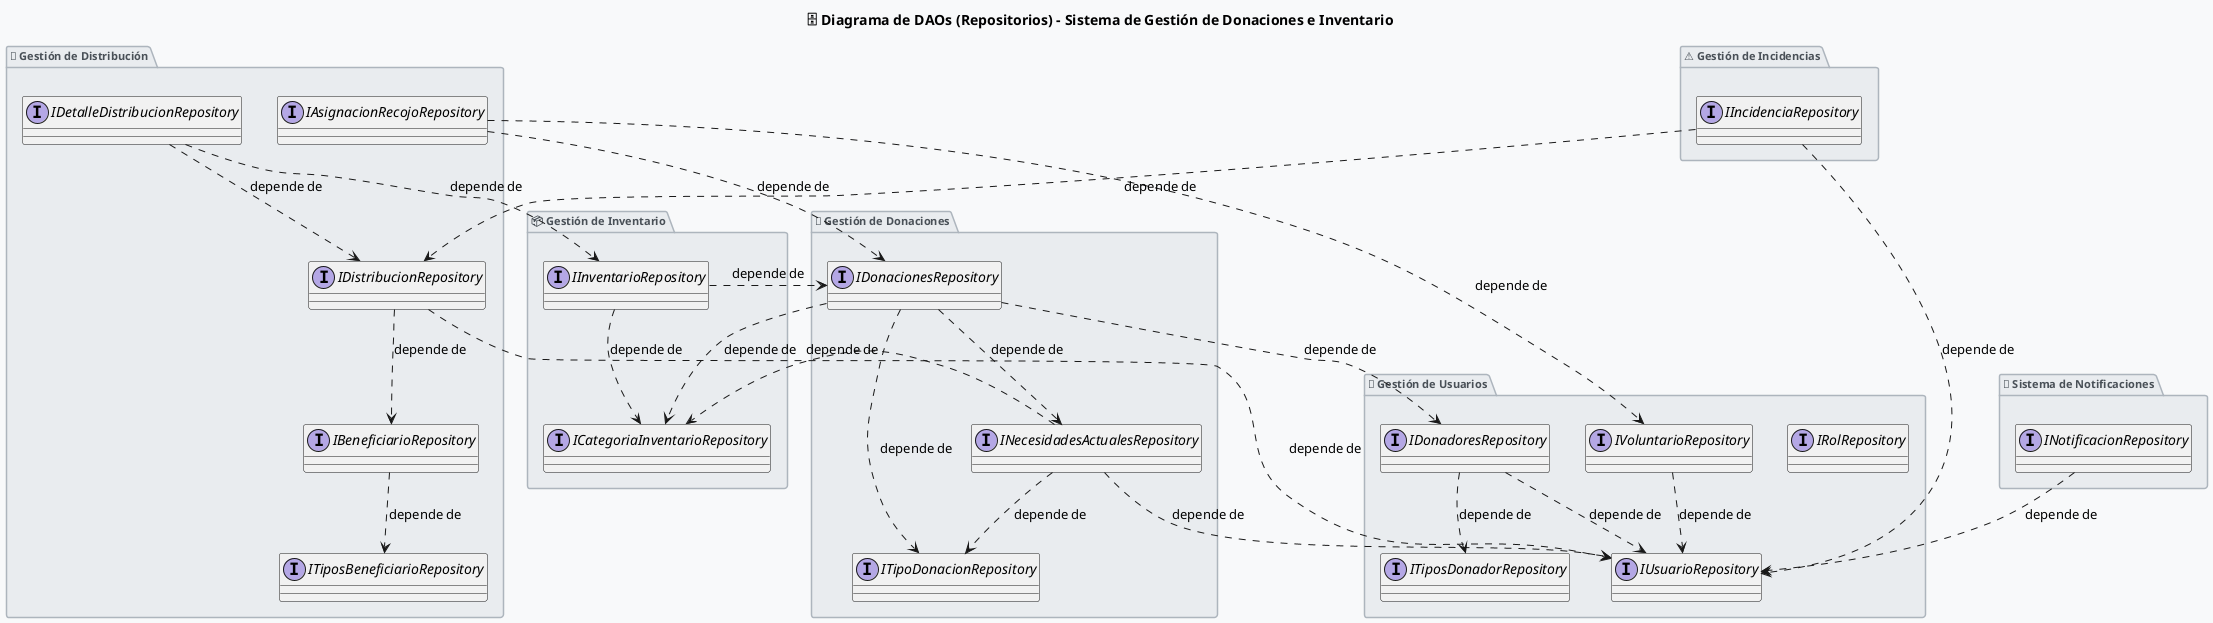 @startuml
skinparam backgroundColor #f8f9fa
skinparam interface {
  BackgroundColor #d1ecf1
  BorderColor #17a2b8
  FontColor #343a40
  FontSize 12
}

skinparam package {
  BackgroundColor #e9ecef
  BorderColor #adb5bd
  FontColor #495057
  FontSize 11
  FontStyle bold
}

title "🗄️ Diagrama de DAOs (Repositorios) - Sistema de Gestión de Donaciones e Inventario"

package "👥 Gestión de Usuarios" {
  interface IUsuarioRepository
  interface IRolRepository
  interface IDonadoresRepository
  interface ITiposDonadorRepository
  interface IVoluntarioRepository
}

package "💝 Gestión de Donaciones" {
  interface IDonacionesRepository
  interface ITipoDonacionRepository
  interface INecesidadesActualesRepository
}

package "📦 Gestión de Inventario" {
  interface IInventarioRepository
  interface ICategoriaInventarioRepository
}

package "🚚 Gestión de Distribución" {
  interface IDistribucionRepository
  interface IDetalleDistribucionRepository
  interface IAsignacionRecojoRepository
  interface IBeneficiarioRepository
  interface ITiposBeneficiarioRepository
}

package "🔔 Sistema de Notificaciones" {
  interface INotificacionRepository
}

package "⚠️ Gestión de Incidencias" {
  interface IIncidenciaRepository
}

' Relaciones de dependencia entre repositorios
IDonacionesRepository ..> IDonadoresRepository : "depende de"
IDonacionesRepository ..> ITipoDonacionRepository : "depende de"
IDonacionesRepository ..> ICategoriaInventarioRepository : "depende de"
IDonacionesRepository ..> INecesidadesActualesRepository : "depende de"

IInventarioRepository ..> IDonacionesRepository : "depende de"
IInventarioRepository ..> ICategoriaInventarioRepository : "depende de"

IDistribucionRepository ..> IBeneficiarioRepository : "depende de"
IDistribucionRepository ..> IUsuarioRepository : "depende de"

IDetalleDistribucionRepository ..> IDistribucionRepository : "depende de"
IDetalleDistribucionRepository ..> IInventarioRepository : "depende de"

IAsignacionRecojoRepository ..> IDonacionesRepository : "depende de"
IAsignacionRecojoRepository ..> IVoluntarioRepository : "depende de"

INotificacionRepository ..> IUsuarioRepository : "depende de"

IIncidenciaRepository ..> IDistribucionRepository : "depende de"
IIncidenciaRepository ..> IUsuarioRepository : "depende de"

IDonadoresRepository ..> IUsuarioRepository : "depende de"
IDonadoresRepository ..> ITiposDonadorRepository : "depende de"

IVoluntarioRepository ..> IUsuarioRepository : "depende de"

INecesidadesActualesRepository ..> ICategoriaInventarioRepository : "depende de"
INecesidadesActualesRepository ..> ITipoDonacionRepository : "depende de"
INecesidadesActualesRepository ..> IUsuarioRepository : "depende de"

IBeneficiarioRepository ..> ITiposBeneficiarioRepository : "depende de"

@enduml 
